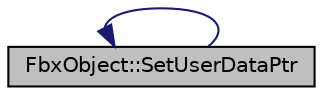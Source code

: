 digraph "FbxObject::SetUserDataPtr"
{
  edge [fontname="Helvetica",fontsize="10",labelfontname="Helvetica",labelfontsize="10"];
  node [fontname="Helvetica",fontsize="10",shape=record];
  rankdir="LR";
  Node351 [label="FbxObject::SetUserDataPtr",height=0.2,width=0.4,color="black", fillcolor="grey75", style="filled", fontcolor="black"];
  Node351 -> Node351 [dir="back",color="midnightblue",fontsize="10",style="solid",fontname="Helvetica"];
}
